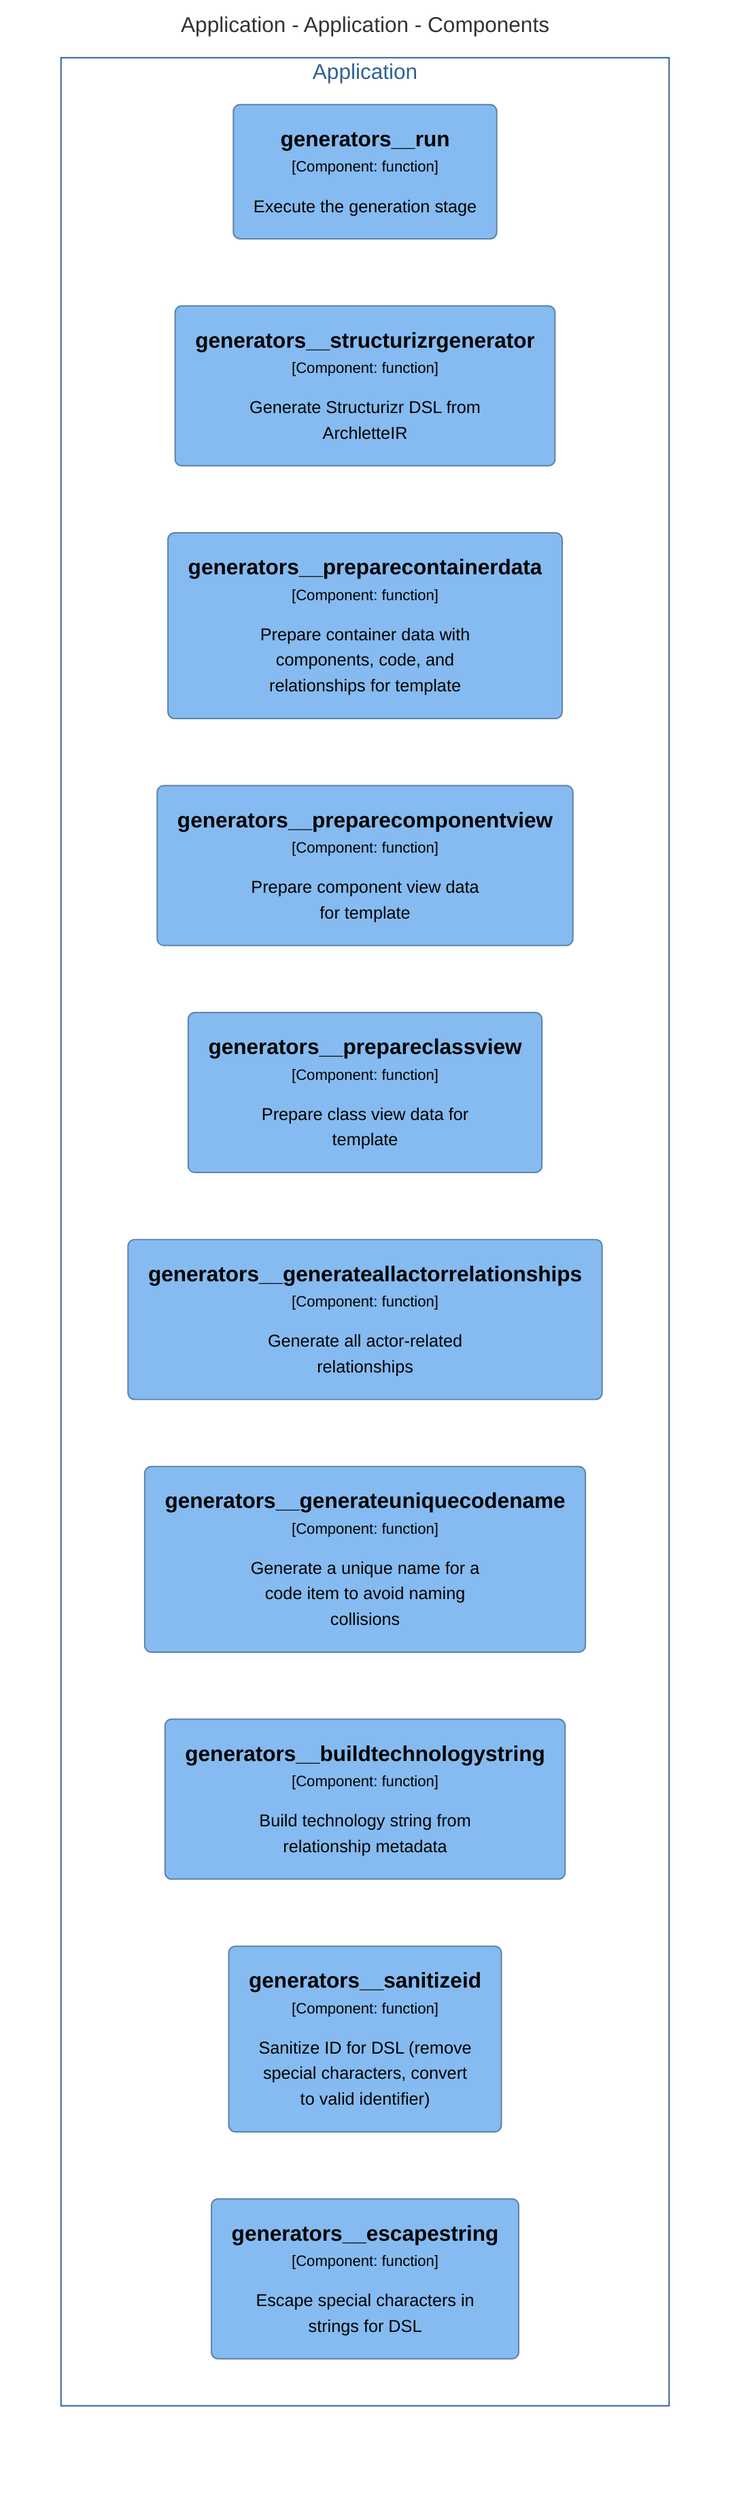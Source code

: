 graph TB
  linkStyle default fill:#ffffff

  subgraph diagram ["Application - Application - Components"]
    style diagram fill:#ffffff,stroke:#ffffff

    subgraph 8 ["Application"]
      style 8 fill:#ffffff,stroke:#2e6295,color:#2e6295

      32("<div style='font-weight: bold'>generators__run</div><div style='font-size: 70%; margin-top: 0px'>[Component: function]</div><div style='font-size: 80%; margin-top:10px'>Execute the generation stage</div>")
      style 32 fill:#85bbf0,stroke:#5d82a8,color:#000000
      78("<div style='font-weight: bold'>generators__structurizrgenerator</div><div style='font-size: 70%; margin-top: 0px'>[Component: function]</div><div style='font-size: 80%; margin-top:10px'>Generate Structurizr DSL from<br />ArchletteIR</div>")
      style 78 fill:#85bbf0,stroke:#5d82a8,color:#000000
      79("<div style='font-weight: bold'>generators__preparecontainerdata</div><div style='font-size: 70%; margin-top: 0px'>[Component: function]</div><div style='font-size: 80%; margin-top:10px'>Prepare container data with<br />components, code, and<br />relationships for template</div>")
      style 79 fill:#85bbf0,stroke:#5d82a8,color:#000000
      80("<div style='font-weight: bold'>generators__preparecomponentview</div><div style='font-size: 70%; margin-top: 0px'>[Component: function]</div><div style='font-size: 80%; margin-top:10px'>Prepare component view data<br />for template</div>")
      style 80 fill:#85bbf0,stroke:#5d82a8,color:#000000
      81("<div style='font-weight: bold'>generators__prepareclassview</div><div style='font-size: 70%; margin-top: 0px'>[Component: function]</div><div style='font-size: 80%; margin-top:10px'>Prepare class view data for<br />template</div>")
      style 81 fill:#85bbf0,stroke:#5d82a8,color:#000000
      82("<div style='font-weight: bold'>generators__generateallactorrelationships</div><div style='font-size: 70%; margin-top: 0px'>[Component: function]</div><div style='font-size: 80%; margin-top:10px'>Generate all actor-related<br />relationships</div>")
      style 82 fill:#85bbf0,stroke:#5d82a8,color:#000000
      83("<div style='font-weight: bold'>generators__generateuniquecodename</div><div style='font-size: 70%; margin-top: 0px'>[Component: function]</div><div style='font-size: 80%; margin-top:10px'>Generate a unique name for a<br />code item to avoid naming<br />collisions</div>")
      style 83 fill:#85bbf0,stroke:#5d82a8,color:#000000
      84("<div style='font-weight: bold'>generators__buildtechnologystring</div><div style='font-size: 70%; margin-top: 0px'>[Component: function]</div><div style='font-size: 80%; margin-top:10px'>Build technology string from<br />relationship metadata</div>")
      style 84 fill:#85bbf0,stroke:#5d82a8,color:#000000
      85("<div style='font-weight: bold'>generators__sanitizeid</div><div style='font-size: 70%; margin-top: 0px'>[Component: function]</div><div style='font-size: 80%; margin-top:10px'>Sanitize ID for DSL (remove<br />special characters, convert<br />to valid identifier)</div>")
      style 85 fill:#85bbf0,stroke:#5d82a8,color:#000000
      86("<div style='font-weight: bold'>generators__escapestring</div><div style='font-size: 70%; margin-top: 0px'>[Component: function]</div><div style='font-size: 80%; margin-top:10px'>Escape special characters in<br />strings for DSL</div>")
      style 86 fill:#85bbf0,stroke:#5d82a8,color:#000000
    end

  end